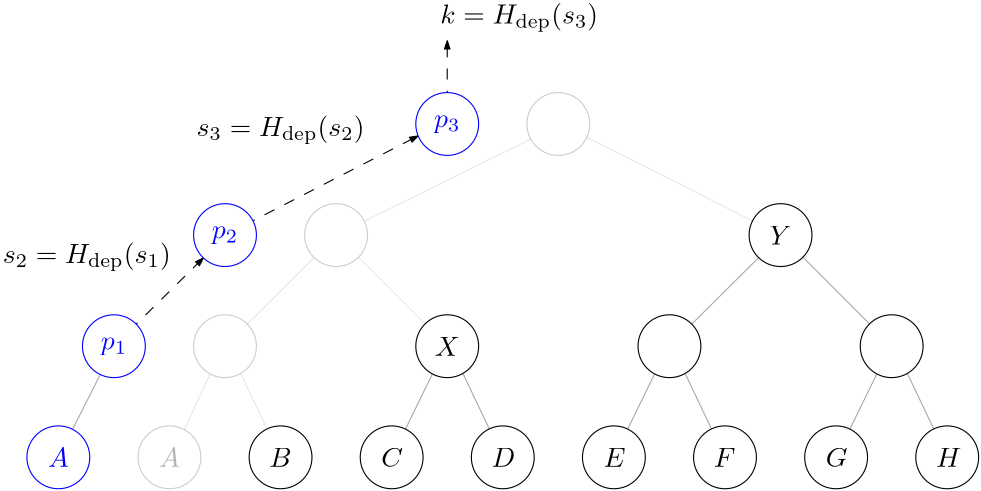 <?xml version="1.0"?>
<!DOCTYPE ipe SYSTEM "ipe.dtd">
<ipe version="70218" creator="Ipe 7.2.24">
<info created="D:20240309153354" modified="D:20250617021611"/>
<ipestyle name="basic">
<symbol name="arrow/arc(spx)">
<path stroke="sym-stroke" fill="sym-stroke" pen="sym-pen">
0 0 m
-1 0.333 l
-1 -0.333 l
h
</path>
</symbol>
<symbol name="arrow/farc(spx)">
<path stroke="sym-stroke" fill="white" pen="sym-pen">
0 0 m
-1 0.333 l
-1 -0.333 l
h
</path>
</symbol>
<symbol name="arrow/ptarc(spx)">
<path stroke="sym-stroke" fill="sym-stroke" pen="sym-pen">
0 0 m
-1 0.333 l
-0.8 0 l
-1 -0.333 l
h
</path>
</symbol>
<symbol name="arrow/fptarc(spx)">
<path stroke="sym-stroke" fill="white" pen="sym-pen">
0 0 m
-1 0.333 l
-0.8 0 l
-1 -0.333 l
h
</path>
</symbol>
<symbol name="mark/circle(sx)" transformations="translations">
<path fill="sym-stroke">
0.6 0 0 0.6 0 0 e
0.4 0 0 0.4 0 0 e
</path>
</symbol>
<symbol name="mark/disk(sx)" transformations="translations">
<path fill="sym-stroke">
0.6 0 0 0.6 0 0 e
</path>
</symbol>
<symbol name="mark/fdisk(sfx)" transformations="translations">
<group>
<path fill="sym-fill">
0.5 0 0 0.5 0 0 e
</path>
<path fill="sym-stroke" fillrule="eofill">
0.6 0 0 0.6 0 0 e
0.4 0 0 0.4 0 0 e
</path>
</group>
</symbol>
<symbol name="mark/box(sx)" transformations="translations">
<path fill="sym-stroke" fillrule="eofill">
-0.6 -0.6 m
0.6 -0.6 l
0.6 0.6 l
-0.6 0.6 l
h
-0.4 -0.4 m
0.4 -0.4 l
0.4 0.4 l
-0.4 0.4 l
h
</path>
</symbol>
<symbol name="mark/square(sx)" transformations="translations">
<path fill="sym-stroke">
-0.6 -0.6 m
0.6 -0.6 l
0.6 0.6 l
-0.6 0.6 l
h
</path>
</symbol>
<symbol name="mark/fsquare(sfx)" transformations="translations">
<group>
<path fill="sym-fill">
-0.5 -0.5 m
0.5 -0.5 l
0.5 0.5 l
-0.5 0.5 l
h
</path>
<path fill="sym-stroke" fillrule="eofill">
-0.6 -0.6 m
0.6 -0.6 l
0.6 0.6 l
-0.6 0.6 l
h
-0.4 -0.4 m
0.4 -0.4 l
0.4 0.4 l
-0.4 0.4 l
h
</path>
</group>
</symbol>
<symbol name="mark/cross(sx)" transformations="translations">
<group>
<path fill="sym-stroke">
-0.43 -0.57 m
0.57 0.43 l
0.43 0.57 l
-0.57 -0.43 l
h
</path>
<path fill="sym-stroke">
-0.43 0.57 m
0.57 -0.43 l
0.43 -0.57 l
-0.57 0.43 l
h
</path>
</group>
</symbol>
<symbol name="arrow/fnormal(spx)">
<path stroke="sym-stroke" fill="white" pen="sym-pen">
0 0 m
-1 0.333 l
-1 -0.333 l
h
</path>
</symbol>
<symbol name="arrow/pointed(spx)">
<path stroke="sym-stroke" fill="sym-stroke" pen="sym-pen">
0 0 m
-1 0.333 l
-0.8 0 l
-1 -0.333 l
h
</path>
</symbol>
<symbol name="arrow/fpointed(spx)">
<path stroke="sym-stroke" fill="white" pen="sym-pen">
0 0 m
-1 0.333 l
-0.8 0 l
-1 -0.333 l
h
</path>
</symbol>
<symbol name="arrow/linear(spx)">
<path stroke="sym-stroke" pen="sym-pen">
-1 0.333 m
0 0 l
-1 -0.333 l
</path>
</symbol>
<symbol name="arrow/fdouble(spx)">
<path stroke="sym-stroke" fill="white" pen="sym-pen">
0 0 m
-1 0.333 l
-1 -0.333 l
h
-1 0 m
-2 0.333 l
-2 -0.333 l
h
</path>
</symbol>
<symbol name="arrow/double(spx)">
<path stroke="sym-stroke" fill="sym-stroke" pen="sym-pen">
0 0 m
-1 0.333 l
-1 -0.333 l
h
-1 0 m
-2 0.333 l
-2 -0.333 l
h
</path>
</symbol>
<symbol name="arrow/mid-normal(spx)">
<path stroke="sym-stroke" fill="sym-stroke" pen="sym-pen">
0.5 0 m
-0.5 0.333 l
-0.5 -0.333 l
h
</path>
</symbol>
<symbol name="arrow/mid-fnormal(spx)">
<path stroke="sym-stroke" fill="white" pen="sym-pen">
0.5 0 m
-0.5 0.333 l
-0.5 -0.333 l
h
</path>
</symbol>
<symbol name="arrow/mid-pointed(spx)">
<path stroke="sym-stroke" fill="sym-stroke" pen="sym-pen">
0.5 0 m
-0.5 0.333 l
-0.3 0 l
-0.5 -0.333 l
h
</path>
</symbol>
<symbol name="arrow/mid-fpointed(spx)">
<path stroke="sym-stroke" fill="white" pen="sym-pen">
0.5 0 m
-0.5 0.333 l
-0.3 0 l
-0.5 -0.333 l
h
</path>
</symbol>
<symbol name="arrow/mid-double(spx)">
<path stroke="sym-stroke" fill="sym-stroke" pen="sym-pen">
1 0 m
0 0.333 l
0 -0.333 l
h
0 0 m
-1 0.333 l
-1 -0.333 l
h
</path>
</symbol>
<symbol name="arrow/mid-fdouble(spx)">
<path stroke="sym-stroke" fill="white" pen="sym-pen">
1 0 m
0 0.333 l
0 -0.333 l
h
0 0 m
-1 0.333 l
-1 -0.333 l
h
</path>
</symbol>
<anglesize name="22.5 deg" value="22.5"/>
<anglesize name="30 deg" value="30"/>
<anglesize name="45 deg" value="45"/>
<anglesize name="60 deg" value="60"/>
<anglesize name="90 deg" value="90"/>
<arrowsize name="large" value="10"/>
<arrowsize name="small" value="5"/>
<arrowsize name="tiny" value="3"/>
<color name="blue" value="0 0 1"/>
<color name="brown" value="0.647 0.165 0.165"/>
<color name="darkblue" value="0 0 0.545"/>
<color name="darkcyan" value="0 0.545 0.545"/>
<color name="darkgray" value="0.663"/>
<color name="darkgreen" value="0 0.392 0"/>
<color name="darkmagenta" value="0.545 0 0.545"/>
<color name="darkorange" value="1 0.549 0"/>
<color name="darkred" value="0.545 0 0"/>
<color name="gold" value="1 0.843 0"/>
<color name="gray" value="0.745"/>
<color name="green" value="0 1 0"/>
<color name="lightblue" value="0.678 0.847 0.902"/>
<color name="lightcyan" value="0.878 1 1"/>
<color name="lightgray" value="0.827"/>
<color name="lightgreen" value="0.565 0.933 0.565"/>
<color name="lightyellow" value="1 1 0.878"/>
<color name="navy" value="0 0 0.502"/>
<color name="orange" value="1 0.647 0"/>
<color name="pink" value="1 0.753 0.796"/>
<color name="purple" value="0.627 0.125 0.941"/>
<color name="red" value="1 0 0"/>
<color name="seagreen" value="0.18 0.545 0.341"/>
<color name="turquoise" value="0.251 0.878 0.816"/>
<color name="violet" value="0.933 0.51 0.933"/>
<color name="yellow" value="1 1 0"/>
<dashstyle name="dash dot dotted" value="[4 2 1 2 1 2] 0"/>
<dashstyle name="dash dotted" value="[4 2 1 2] 0"/>
<dashstyle name="dashed" value="[4] 0"/>
<dashstyle name="dotted" value="[1 3] 0"/>
<gridsize name="10 pts (~3.5 mm)" value="10"/>
<gridsize name="14 pts (~5 mm)" value="14"/>
<gridsize name="16 pts (~6 mm)" value="16"/>
<gridsize name="20 pts (~7 mm)" value="20"/>
<gridsize name="28 pts (~10 mm)" value="28"/>
<gridsize name="32 pts (~12 mm)" value="32"/>
<gridsize name="4 pts" value="4"/>
<gridsize name="56 pts (~20 mm)" value="56"/>
<gridsize name="8 pts (~3 mm)" value="8"/>
<opacity name="10%" value="0.1"/>
<opacity name="30%" value="0.3"/>
<opacity name="50%" value="0.5"/>
<opacity name="75%" value="0.75"/>
<pen name="fat" value="1.2"/>
<pen name="heavier" value="0.8"/>
<pen name="ultrafat" value="2"/>
<symbolsize name="large" value="5"/>
<symbolsize name="small" value="2"/>
<symbolsize name="tiny" value="1.1"/>
<textsize name="Huge" value="\Huge"/>
<textsize name="LARGE" value="\LARGE"/>
<textsize name="Large" value="\Large"/>
<textsize name="footnote" value="\footnotesize"/>
<textsize name="huge" value="\huge"/>
<textsize name="large" value="\large"/>
<textsize name="small" value="\small"/>
<textsize name="tiny" value="\tiny"/>
<textstyle name="center" begin="\begin{center}" end="\end{center}"/>
<textstyle name="item" begin="\begin{itemize}\item{}" end="\end{itemize}"/>
<textstyle name="itemize" begin="\begin{itemize}" end="\end{itemize}"/>
<tiling name="falling" angle="-60" step="4" width="1"/>
<tiling name="rising" angle="30" step="4" width="1"/>
</ipestyle>
<ipestyle name="personal">
<opacity name="20%" value="0.2"/>
</ipestyle>
<page>
<layer name="alpha"/>
<view layers="alpha" active="alpha"/>
<path layer="alpha" matrix="1 0 0 1 0 -200" stroke="black" fill="1" dash="dashed" arrow="normal/tiny">
240 720 m
240 750 l
</path>
<path matrix="1 0 0 1 0 -200" stroke="black" fill="1" dash="dashed" arrow="normal/tiny">
160 680 m
229.531 715.71 l
</path>
<path matrix="1 0 0 1 0 -200" stroke="black" fill="1" dash="dashed" arrow="normal/tiny">
120 640 m
152.224 671.782 l
</path>
<path matrix="1 0 0 1 0 -200" stroke="darkgray">
100 600 m
115.11 629.798 l
</path>
<path matrix="1 0 0 1 20 -200" stroke="black" fill="1" opacity="50%" stroke-opacity="10%">
340 680 m
270.269 715.253 l
</path>
<path matrix="1 0 0 1 0 -200" stroke="black" fill="1" opacity="50%" stroke-opacity="10%">
210.414 685.133 m
270.088 714.546 l
</path>
<path matrix="1 0 0 1 100 -200" stroke="darkgray">
160 600 m
145.647 630.196 l
</path>
<path matrix="1 0 0 1 100 -200" stroke="darkgray">
120 600 m
134.661 630.025 l
</path>
<path matrix="1 0 0 1 20 -200" stroke="black" fill="1" opacity="50%" stroke-opacity="10%">
160 600 m
145.647 630.196 l
</path>
<path matrix="1 0 0 1 0 -200" stroke="black" fill="1" opacity="50%" stroke-opacity="10%">
145.323 609.983 m
154.661 630.025 l
</path>
<path matrix="1 0 0 1 20 -200" stroke="black" fill="1" opacity="50%" stroke-opacity="10%">
220 640 m
188.056 672.056 l
</path>
<path matrix="1 0 0 1 0 -200" stroke="black" fill="1" opacity="50%" stroke-opacity="10%">
167.949 647.892 m
192.117 671.884 l
</path>
<path matrix="1 0 0 1 -80 -264" stroke="black" fill="1" opacity="50%" stroke-opacity="20%">
11.3137 0 0 11.3137 240 704 e
</path>
<path matrix="1 0 0 1 -40 -224" stroke="black" fill="1" opacity="50%" stroke-opacity="20%">
11.3137 0 0 11.3137 240 704 e
</path>
<group matrix="1 0 0 1 -74.854 -178.002">
<path matrix="1 0 0 1 14.854 -125.998" stroke="black" fill="white">
11.3137 0 0 11.3137 240 704 e
</path>
<text matrix="1 0 0 1 16.0105 -80.309" transformations="translations" pos="234.815 654.907" stroke="black" type="label" width="8.057" height="6.808" depth="0" valign="baseline" style="math">B</text>
</group>
<path matrix="1 0 0 1 40 -184" stroke="black" fill="1" opacity="50%" stroke-opacity="20%">
11.3137 0 0 11.3137 240 704 e
</path>
<group matrix="1 0 0 1 68.4822 -162.704">
<path matrix="1 0 0 1 -88.4822 -141.296" stroke="black" fill="white">
11.3137 0 0 11.3137 240 704 e
</path>
<text matrix="1 0 0 1 -87.0332 -95.6074" transformations="translations" pos="234.815 654.907" stroke="black" type="label" width="7.833" height="6.808" depth="0" valign="baseline" style="math">C
</text>
</group>
<group matrix="1 0 0 1 5.146 -178.002">
<path matrix="1 0 0 1 14.854 -125.998" stroke="black" fill="white">
11.3137 0 0 11.3137 240 704 e
</path>
<text matrix="1 0 0 1 16.0105 -80.309" transformations="translations" pos="234.815 654.907" stroke="black" type="label" width="8.525" height="6.808" depth="0" valign="baseline" style="math">D
</text>
</group>
<path matrix="1 0 0 1 260 -200" stroke="darkgray">
160 600 m
145.647 630.196 l
</path>
<path matrix="1 0 0 1 260 -200" stroke="darkgray">
120 600 m
134.661 630.025 l
</path>
<path matrix="1 0 0 1 180 -200" stroke="darkgray">
160 600 m
145.647 630.196 l
</path>
<path matrix="1 0 0 1 180 -200" stroke="darkgray">
120 600 m
134.661 630.025 l
</path>
<path matrix="1 0 0 1 180 -200" stroke="darkgray">
220 640 m
188.056 672.056 l
</path>
<path matrix="1 0 0 1 180 -200" stroke="darkgray">
140 640 m
172.117 671.884 l
</path>
<path matrix="1 0 0 1 80 -264" stroke="black" fill="1">
11.3137 0 0 11.3137 240 704 e
</path>
<path matrix="1 0 0 1 120 -224" stroke="black" fill="1">
11.3137 0 0 11.3137 240 704 e
</path>
<group matrix="1 0 0 1 148.482 -162.704">
<path matrix="1 0 0 1 -88.4822 -141.296" stroke="black" fill="white">
11.3137 0 0 11.3137 240 704 e
</path>
<text matrix="1 0 0 1 -87.0332 -95.6074" transformations="translations" pos="234.815 654.907" stroke="black" type="label" width="7.929" height="6.808" depth="0" valign="baseline" style="math">E</text>
</group>
<group matrix="1 0 0 1 85.146 -178.002">
<path matrix="1 0 0 1 14.854 -125.998" stroke="black" fill="white">
11.3137 0 0 11.3137 240 704 e
</path>
<text matrix="1 0 0 1 16.0105 -80.309" transformations="translations" pos="234.815 654.907" stroke="black" type="label" width="7.79" height="6.808" depth="0" valign="baseline" style="math">F</text>
</group>
<path matrix="1 0 0 1 160 -264" stroke="black" fill="1">
11.3137 0 0 11.3137 240 704 e
</path>
<group matrix="1 0 0 1 228.482 -162.704">
<path matrix="1 0 0 1 -88.4822 -141.296" stroke="black" fill="white">
11.3137 0 0 11.3137 240 704 e
</path>
<text matrix="1 0 0 1 -87.0332 -95.6074" transformations="translations" pos="234.815 654.907" stroke="black" type="label" width="7.833" height="6.808" depth="0" valign="baseline" style="math">G</text>
</group>
<group matrix="1 0 0 1 165.146 -178.002">
<path matrix="1 0 0 1 14.854 -125.998" stroke="black" fill="white">
11.3137 0 0 11.3137 240 704 e
</path>
<text matrix="1 0 0 1 16.0105 -80.309" transformations="translations" pos="234.815 654.907" stroke="black" type="label" width="9.091" height="6.808" depth="0" valign="baseline" style="math">H</text>
</group>
<path matrix="1 0 0 1 -140 -304" stroke="blue" fill="1">
11.3137 0 0 11.3137 240 704 e
</path>
<path matrix="1 0 0 1 -80 -224" stroke="blue" fill="1">
11.3137 0 0 11.3137 240 704 e
</path>
<path matrix="1 0 0 1 0 -184" stroke="blue" fill="1">
11.3137 0 0 11.3137 240 704 e
</path>
<path matrix="1 0 0 1 -100 -304" stroke="black" fill="1" opacity="50%" stroke-opacity="20%">
11.3137 0 0 11.3137 240 704 e
</path>
<text matrix="1 0 0 1 -98.551 -258.311" transformations="translations" pos="234.815 654.907" stroke="black" type="label" width="7.472" height="6.808" depth="0" valign="baseline" style="math" opacity="30%">A</text>
<text matrix="1 0 0 1 -3.999 -203.404" transformations="translations" pos="360 680" stroke="black" type="label" width="7.998" height="6.808" depth="0" valign="baseline" style="math">Y</text>
<text matrix="1 0 0 1 -3.736 -203.404" transformations="translations" pos="100 600" stroke="blue" type="label" width="7.472" height="6.808" depth="0" valign="baseline" style="math">A</text>
<text matrix="1 0 0 1 0 -200" transformations="translations" pos="160 680" stroke="blue" type="label" width="9.482" height="4.297" depth="1.93" halign="center" valign="center" style="math">p_2</text>
<text matrix="1 0 0 1 0 -200" transformations="translations" pos="240 720" stroke="blue" type="label" width="9.482" height="4.297" depth="1.93" halign="center" valign="center" style="math">p_3</text>
<path matrix="1 0 0 1 -120 -264" stroke="blue" fill="1">
11.3137 0 0 11.3137 240 704 e
</path>
<text matrix="1 0 0 1 -4.741 -201.184" transformations="translations" pos="120 640" stroke="blue" type="label" width="9.482" height="4.297" depth="1.93" valign="baseline" style="math">p_1</text>
<text matrix="1 0 0 1 54.3147 -203.836" transformations="translations" pos="240 760" stroke="black" type="label" width="56.794" height="7.472" depth="2.85" halign="right" valign="baseline" style="math">k = H_{\mathrm{dep}}(s_3)</text>
<path matrix="1 0 0 1 0 -264" stroke="black" fill="1">
11.3137 0 0 11.3137 240 704 e
</path>
<text matrix="1 0 0 1 -80 -200" transformations="translations" pos="320 640" stroke="black" type="label" width="9.036" height="6.808" depth="0" halign="center" valign="center" style="math">X</text>
<text matrix="1 0 0 1 -10 30" transformations="translations" pos="90 440" stroke="black" type="label" width="60.433" height="7.472" depth="2.85" valign="baseline" style="math">s_2 = H_{\mathrm{dep}}(s_1)</text>
<text matrix="1 0 0 1 59.7741 75.7085" transformations="translations" pos="90 440" stroke="black" type="label" width="60.433" height="7.472" depth="2.85" valign="baseline" style="math">s_3 = H_{\mathrm{dep}}(s_2)</text>
</page>
</ipe>
